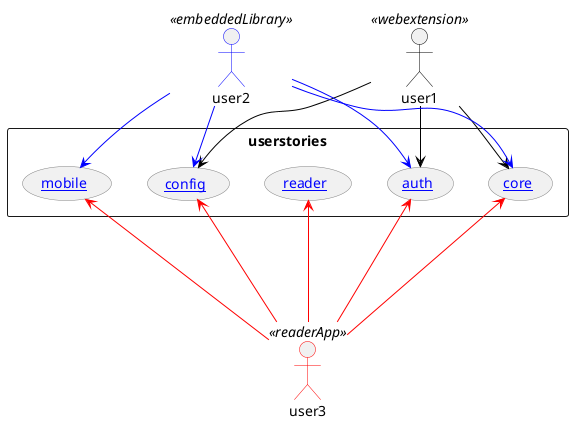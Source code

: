 @startuml
skinparam packageStyle rectangle
skinparam usecase {
  ArrowColor<< webextension >> black
  ArrowColor<< embeddedLibrary >> blue
  ArrowColor<< readerApp >> red
  BorderColor gray

}
skinparam actor {
  BorderColor<< webextension >> black
  BorderColor<< embeddedLibrary >> blue
  BorderColor<< readerApp >> red

}
	
actor user1 <<webextension>>
rectangle userstories {
  user1 --> ([[https://github.com/alpheios-project/documentation/blob/master/design/core-user-stories.csv core]]) <<webextension>>
  user1 --> ([[https://github.com/alpheios-project/documentation/blob/master/design/auth-user-stories.csv auth]]) <<webextension>>
  user1 --> ([[https://github.com/alpheios-project/documentation/blob/master/design/config-user-stories.csv config]]) <<webextension>>
  
}
actor user2 <<embeddedLibrary>>
rectangle userstories {
  user2 --> ([[https://github.com/alpheios-project/documentation/blob/master/design/core-user-stories.csv core]]) <<embeddedLibrary>>
  user2 --> ([[https://github.com/alpheios-project/documentation/blob/master/design/auth-user-stories.csv auth]]) <<embeddedLibrary>>
  user2 --> ([[https://github.com/alpheios-project/documentation/blob/master/design/mobile-user-stories.csv mobile]]) <<embeddedLibrary>>
  user2 --> ([[https://github.com/alpheios-project/documentation/blob/master/design/config-user-stories.csv config]]) <<embeddedLibrary>>
  
}
actor user3 <<readerApp>>
rectangle userstories {
  user3 -up--> ([[https://github.com/alpheios-project/documentation/blob/master/design/core-user-stories.csv core]]) <<readerApp>>
  user3 -up--> ([[https://github.com/alpheios-project/documentation/blob/master/design/auth-user-stories.csv auth]]) <<readerApp>>
  user3 -up--> ([[https://github.com/alpheios-project/documentation/blob/master/design/reader-user-stories.csv reader]]) <<readerApp>>
  user3 -up--> ([[https://github.com/alpheios-project/documentation/blob/master/design/mobile-user-stories.csv mobile]]) <<readerApp>>
  user3 -up--> ([[https://github.com/alpheios-project/documentation/blob/master/design/config-user-stories.csv config]]) <<readerApp>>
  
}
@enduml

